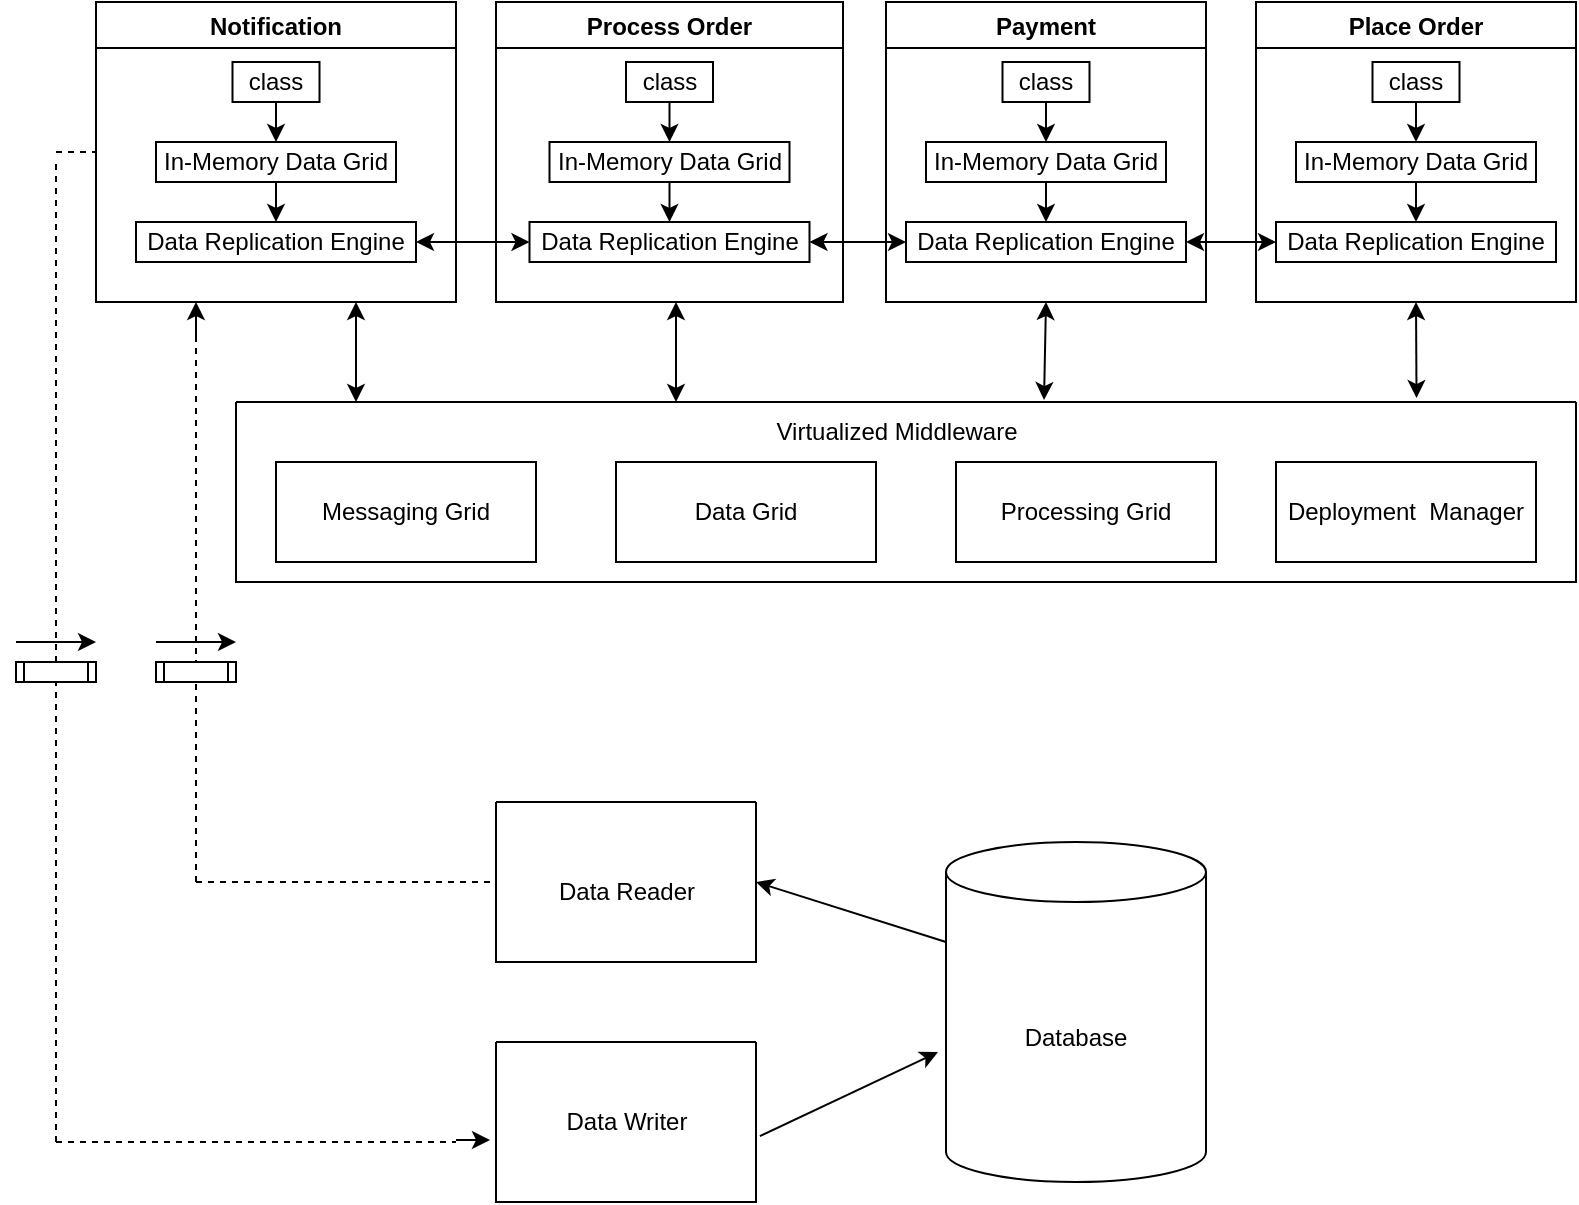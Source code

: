 <mxfile version="20.2.8" type="github">
  <diagram id="4yuu9gXcL_emwKeABE3X" name="หน้า-1">
    <mxGraphModel dx="813" dy="542" grid="1" gridSize="10" guides="1" tooltips="1" connect="1" arrows="1" fold="1" page="1" pageScale="1" pageWidth="827" pageHeight="1169" math="0" shadow="0">
      <root>
        <mxCell id="0" />
        <mxCell id="1" parent="0" />
        <mxCell id="hAxprEwVptctf-NwSV-K-1" value="" style="swimlane;startSize=0;" vertex="1" parent="1">
          <mxGeometry x="120" y="230" width="670" height="90" as="geometry" />
        </mxCell>
        <mxCell id="hAxprEwVptctf-NwSV-K-74" value="Virtualized Middleware" style="text;html=1;align=center;verticalAlign=middle;resizable=0;points=[];autosize=1;strokeColor=none;fillColor=none;" vertex="1" parent="hAxprEwVptctf-NwSV-K-1">
          <mxGeometry x="260" width="140" height="30" as="geometry" />
        </mxCell>
        <mxCell id="hAxprEwVptctf-NwSV-K-75" value="Deployment &amp;nbsp;Manager" style="rounded=0;whiteSpace=wrap;html=1;" vertex="1" parent="hAxprEwVptctf-NwSV-K-1">
          <mxGeometry x="520" y="30" width="130" height="50" as="geometry" />
        </mxCell>
        <mxCell id="hAxprEwVptctf-NwSV-K-79" value="Processing Grid" style="rounded=0;whiteSpace=wrap;html=1;" vertex="1" parent="hAxprEwVptctf-NwSV-K-1">
          <mxGeometry x="360" y="30" width="130" height="50" as="geometry" />
        </mxCell>
        <mxCell id="hAxprEwVptctf-NwSV-K-80" value="Data Grid" style="rounded=0;whiteSpace=wrap;html=1;" vertex="1" parent="hAxprEwVptctf-NwSV-K-1">
          <mxGeometry x="190" y="30" width="130" height="50" as="geometry" />
        </mxCell>
        <mxCell id="hAxprEwVptctf-NwSV-K-81" value="Messaging Grid" style="rounded=0;whiteSpace=wrap;html=1;" vertex="1" parent="hAxprEwVptctf-NwSV-K-1">
          <mxGeometry x="20" y="30" width="130" height="50" as="geometry" />
        </mxCell>
        <mxCell id="hAxprEwVptctf-NwSV-K-4" value="Place Order" style="swimlane;" vertex="1" parent="1">
          <mxGeometry x="630" y="30" width="160" height="150" as="geometry" />
        </mxCell>
        <mxCell id="hAxprEwVptctf-NwSV-K-15" value="class" style="rounded=0;whiteSpace=wrap;html=1;" vertex="1" parent="hAxprEwVptctf-NwSV-K-4">
          <mxGeometry x="58.25" y="30" width="43.5" height="20" as="geometry" />
        </mxCell>
        <mxCell id="hAxprEwVptctf-NwSV-K-19" value="In-Memory Data Grid" style="rounded=0;whiteSpace=wrap;html=1;" vertex="1" parent="hAxprEwVptctf-NwSV-K-4">
          <mxGeometry x="20" y="70" width="120" height="20" as="geometry" />
        </mxCell>
        <mxCell id="hAxprEwVptctf-NwSV-K-24" value="Data Replication Engine" style="rounded=0;whiteSpace=wrap;html=1;" vertex="1" parent="hAxprEwVptctf-NwSV-K-4">
          <mxGeometry x="10" y="110" width="140" height="20" as="geometry" />
        </mxCell>
        <mxCell id="hAxprEwVptctf-NwSV-K-31" value="" style="endArrow=classic;html=1;rounded=0;exitX=0.5;exitY=1;exitDx=0;exitDy=0;entryX=0.5;entryY=0;entryDx=0;entryDy=0;" edge="1" parent="hAxprEwVptctf-NwSV-K-4" source="hAxprEwVptctf-NwSV-K-15" target="hAxprEwVptctf-NwSV-K-19">
          <mxGeometry width="50" height="50" relative="1" as="geometry">
            <mxPoint x="-200" y="360" as="sourcePoint" />
            <mxPoint x="20" y="160" as="targetPoint" />
          </mxGeometry>
        </mxCell>
        <mxCell id="hAxprEwVptctf-NwSV-K-6" value="Payment" style="swimlane;" vertex="1" parent="1">
          <mxGeometry x="445" y="30" width="160" height="150" as="geometry" />
        </mxCell>
        <mxCell id="hAxprEwVptctf-NwSV-K-16" value="class" style="rounded=0;whiteSpace=wrap;html=1;" vertex="1" parent="hAxprEwVptctf-NwSV-K-6">
          <mxGeometry x="58.25" y="30" width="43.5" height="20" as="geometry" />
        </mxCell>
        <mxCell id="hAxprEwVptctf-NwSV-K-20" value="In-Memory Data Grid" style="rounded=0;whiteSpace=wrap;html=1;" vertex="1" parent="hAxprEwVptctf-NwSV-K-6">
          <mxGeometry x="20" y="70" width="120" height="20" as="geometry" />
        </mxCell>
        <mxCell id="hAxprEwVptctf-NwSV-K-27" value="Data Replication Engine" style="rounded=0;whiteSpace=wrap;html=1;" vertex="1" parent="hAxprEwVptctf-NwSV-K-6">
          <mxGeometry x="10" y="110" width="140" height="20" as="geometry" />
        </mxCell>
        <mxCell id="hAxprEwVptctf-NwSV-K-36" value="" style="endArrow=classic;html=1;rounded=0;exitX=0.5;exitY=1;exitDx=0;exitDy=0;entryX=0.5;entryY=0;entryDx=0;entryDy=0;" edge="1" parent="hAxprEwVptctf-NwSV-K-6" source="hAxprEwVptctf-NwSV-K-20" target="hAxprEwVptctf-NwSV-K-27">
          <mxGeometry width="50" height="50" relative="1" as="geometry">
            <mxPoint x="95" y="100" as="sourcePoint" />
            <mxPoint x="95" y="120" as="targetPoint" />
          </mxGeometry>
        </mxCell>
        <mxCell id="hAxprEwVptctf-NwSV-K-7" value="Process Order" style="swimlane;" vertex="1" parent="1">
          <mxGeometry x="250" y="30" width="173.5" height="150" as="geometry" />
        </mxCell>
        <mxCell id="hAxprEwVptctf-NwSV-K-17" value="class" style="rounded=0;whiteSpace=wrap;html=1;" vertex="1" parent="hAxprEwVptctf-NwSV-K-7">
          <mxGeometry x="65" y="30" width="43.5" height="20" as="geometry" />
        </mxCell>
        <mxCell id="hAxprEwVptctf-NwSV-K-21" value="In-Memory Data Grid" style="rounded=0;whiteSpace=wrap;html=1;" vertex="1" parent="hAxprEwVptctf-NwSV-K-7">
          <mxGeometry x="26.75" y="70" width="120" height="20" as="geometry" />
        </mxCell>
        <mxCell id="hAxprEwVptctf-NwSV-K-28" value="Data Replication Engine" style="rounded=0;whiteSpace=wrap;html=1;" vertex="1" parent="hAxprEwVptctf-NwSV-K-7">
          <mxGeometry x="16.75" y="110" width="140" height="20" as="geometry" />
        </mxCell>
        <mxCell id="hAxprEwVptctf-NwSV-K-33" value="" style="endArrow=classic;html=1;rounded=0;exitX=0.5;exitY=1;exitDx=0;exitDy=0;entryX=0.5;entryY=0;entryDx=0;entryDy=0;" edge="1" parent="hAxprEwVptctf-NwSV-K-7" source="hAxprEwVptctf-NwSV-K-17" target="hAxprEwVptctf-NwSV-K-21">
          <mxGeometry width="50" height="50" relative="1" as="geometry">
            <mxPoint x="100" y="60" as="sourcePoint" />
            <mxPoint x="100" y="80" as="targetPoint" />
          </mxGeometry>
        </mxCell>
        <mxCell id="hAxprEwVptctf-NwSV-K-37" value="" style="endArrow=classic;html=1;rounded=0;exitX=0.5;exitY=1;exitDx=0;exitDy=0;entryX=0.5;entryY=0;entryDx=0;entryDy=0;" edge="1" parent="hAxprEwVptctf-NwSV-K-7" source="hAxprEwVptctf-NwSV-K-21" target="hAxprEwVptctf-NwSV-K-28">
          <mxGeometry width="50" height="50" relative="1" as="geometry">
            <mxPoint x="80" y="90" as="sourcePoint" />
            <mxPoint x="80" y="110" as="targetPoint" />
          </mxGeometry>
        </mxCell>
        <mxCell id="hAxprEwVptctf-NwSV-K-8" value="Notification" style="swimlane;" vertex="1" parent="1">
          <mxGeometry x="50" y="30" width="180" height="150" as="geometry" />
        </mxCell>
        <mxCell id="hAxprEwVptctf-NwSV-K-18" value="class" style="rounded=0;whiteSpace=wrap;html=1;" vertex="1" parent="hAxprEwVptctf-NwSV-K-8">
          <mxGeometry x="68.25" y="30" width="43.5" height="20" as="geometry" />
        </mxCell>
        <mxCell id="hAxprEwVptctf-NwSV-K-22" value="In-Memory Data Grid" style="rounded=0;whiteSpace=wrap;html=1;" vertex="1" parent="hAxprEwVptctf-NwSV-K-8">
          <mxGeometry x="30" y="70" width="120" height="20" as="geometry" />
        </mxCell>
        <mxCell id="hAxprEwVptctf-NwSV-K-29" value="Data Replication Engine" style="rounded=0;whiteSpace=wrap;html=1;" vertex="1" parent="hAxprEwVptctf-NwSV-K-8">
          <mxGeometry x="20" y="110" width="140" height="20" as="geometry" />
        </mxCell>
        <mxCell id="hAxprEwVptctf-NwSV-K-34" value="" style="endArrow=classic;html=1;rounded=0;exitX=0.5;exitY=1;exitDx=0;exitDy=0;entryX=0.5;entryY=0;entryDx=0;entryDy=0;" edge="1" parent="hAxprEwVptctf-NwSV-K-8" source="hAxprEwVptctf-NwSV-K-18" target="hAxprEwVptctf-NwSV-K-22">
          <mxGeometry width="50" height="50" relative="1" as="geometry">
            <mxPoint x="80" y="60" as="sourcePoint" />
            <mxPoint x="80" y="80" as="targetPoint" />
          </mxGeometry>
        </mxCell>
        <mxCell id="hAxprEwVptctf-NwSV-K-38" value="" style="endArrow=classic;html=1;rounded=0;exitX=0.5;exitY=1;exitDx=0;exitDy=0;entryX=0.5;entryY=0;entryDx=0;entryDy=0;" edge="1" parent="hAxprEwVptctf-NwSV-K-8" source="hAxprEwVptctf-NwSV-K-22" target="hAxprEwVptctf-NwSV-K-29">
          <mxGeometry width="50" height="50" relative="1" as="geometry">
            <mxPoint x="100" y="100" as="sourcePoint" />
            <mxPoint x="100" y="120" as="targetPoint" />
          </mxGeometry>
        </mxCell>
        <mxCell id="hAxprEwVptctf-NwSV-K-9" value="" style="swimlane;startSize=0;" vertex="1" parent="1">
          <mxGeometry x="250" y="430" width="130" height="80" as="geometry" />
        </mxCell>
        <mxCell id="hAxprEwVptctf-NwSV-K-12" value="Data Reader" style="text;html=1;align=center;verticalAlign=middle;resizable=0;points=[];autosize=1;strokeColor=none;fillColor=none;" vertex="1" parent="hAxprEwVptctf-NwSV-K-9">
          <mxGeometry x="20" y="30" width="90" height="30" as="geometry" />
        </mxCell>
        <mxCell id="hAxprEwVptctf-NwSV-K-10" value="" style="swimlane;startSize=0;" vertex="1" parent="1">
          <mxGeometry x="250" y="550" width="130" height="80" as="geometry" />
        </mxCell>
        <mxCell id="hAxprEwVptctf-NwSV-K-13" value="Data Writer" style="text;html=1;align=center;verticalAlign=middle;resizable=0;points=[];autosize=1;strokeColor=none;fillColor=none;" vertex="1" parent="hAxprEwVptctf-NwSV-K-10">
          <mxGeometry x="25" y="25" width="80" height="30" as="geometry" />
        </mxCell>
        <mxCell id="hAxprEwVptctf-NwSV-K-14" value="Database" style="shape=cylinder3;whiteSpace=wrap;html=1;boundedLbl=1;backgroundOutline=1;size=15;" vertex="1" parent="1">
          <mxGeometry x="475" y="450" width="130" height="170" as="geometry" />
        </mxCell>
        <mxCell id="hAxprEwVptctf-NwSV-K-32" value="" style="endArrow=classic;html=1;rounded=0;exitX=0.5;exitY=1;exitDx=0;exitDy=0;" edge="1" parent="1" source="hAxprEwVptctf-NwSV-K-16">
          <mxGeometry width="50" height="50" relative="1" as="geometry">
            <mxPoint x="530" y="90" as="sourcePoint" />
            <mxPoint x="525" y="100" as="targetPoint" />
          </mxGeometry>
        </mxCell>
        <mxCell id="hAxprEwVptctf-NwSV-K-35" value="" style="endArrow=classic;html=1;rounded=0;exitX=0.5;exitY=1;exitDx=0;exitDy=0;" edge="1" parent="1" source="hAxprEwVptctf-NwSV-K-19">
          <mxGeometry width="50" height="50" relative="1" as="geometry">
            <mxPoint x="720" y="130" as="sourcePoint" />
            <mxPoint x="710" y="140" as="targetPoint" />
          </mxGeometry>
        </mxCell>
        <mxCell id="hAxprEwVptctf-NwSV-K-39" value="" style="endArrow=classic;startArrow=classic;html=1;rounded=0;entryX=0;entryY=0.5;entryDx=0;entryDy=0;exitX=1;exitY=0.5;exitDx=0;exitDy=0;" edge="1" parent="1" source="hAxprEwVptctf-NwSV-K-29" target="hAxprEwVptctf-NwSV-K-28">
          <mxGeometry width="50" height="50" relative="1" as="geometry">
            <mxPoint x="260" y="340" as="sourcePoint" />
            <mxPoint x="310" y="290" as="targetPoint" />
          </mxGeometry>
        </mxCell>
        <mxCell id="hAxprEwVptctf-NwSV-K-40" value="" style="endArrow=classic;startArrow=classic;html=1;rounded=0;exitX=1;exitY=0.5;exitDx=0;exitDy=0;entryX=0;entryY=0.5;entryDx=0;entryDy=0;" edge="1" parent="1" source="hAxprEwVptctf-NwSV-K-28" target="hAxprEwVptctf-NwSV-K-27">
          <mxGeometry width="50" height="50" relative="1" as="geometry">
            <mxPoint x="440" y="150" as="sourcePoint" />
            <mxPoint x="450" y="150" as="targetPoint" />
          </mxGeometry>
        </mxCell>
        <mxCell id="hAxprEwVptctf-NwSV-K-41" value="" style="endArrow=classic;startArrow=classic;html=1;rounded=0;exitX=1;exitY=0.5;exitDx=0;exitDy=0;" edge="1" parent="1" source="hAxprEwVptctf-NwSV-K-27">
          <mxGeometry width="50" height="50" relative="1" as="geometry">
            <mxPoint x="620" y="150" as="sourcePoint" />
            <mxPoint x="640" y="150" as="targetPoint" />
          </mxGeometry>
        </mxCell>
        <mxCell id="hAxprEwVptctf-NwSV-K-42" value="" style="endArrow=classic;startArrow=classic;html=1;rounded=0;entryX=0.881;entryY=-0.022;entryDx=0;entryDy=0;exitX=0.5;exitY=1;exitDx=0;exitDy=0;entryPerimeter=0;" edge="1" parent="1" source="hAxprEwVptctf-NwSV-K-4" target="hAxprEwVptctf-NwSV-K-1">
          <mxGeometry width="50" height="50" relative="1" as="geometry">
            <mxPoint x="700" y="200" as="sourcePoint" />
            <mxPoint x="756.75" y="200" as="targetPoint" />
          </mxGeometry>
        </mxCell>
        <mxCell id="hAxprEwVptctf-NwSV-K-43" value="" style="endArrow=classic;startArrow=classic;html=1;rounded=0;exitX=0.5;exitY=1;exitDx=0;exitDy=0;entryX=0.603;entryY=-0.011;entryDx=0;entryDy=0;entryPerimeter=0;" edge="1" parent="1" source="hAxprEwVptctf-NwSV-K-6" target="hAxprEwVptctf-NwSV-K-1">
          <mxGeometry width="50" height="50" relative="1" as="geometry">
            <mxPoint x="510" y="190" as="sourcePoint" />
            <mxPoint x="525" y="220" as="targetPoint" />
          </mxGeometry>
        </mxCell>
        <mxCell id="hAxprEwVptctf-NwSV-K-44" value="" style="endArrow=classic;startArrow=classic;html=1;rounded=0;" edge="1" parent="1">
          <mxGeometry width="50" height="50" relative="1" as="geometry">
            <mxPoint x="340" y="180" as="sourcePoint" />
            <mxPoint x="340" y="230" as="targetPoint" />
          </mxGeometry>
        </mxCell>
        <mxCell id="hAxprEwVptctf-NwSV-K-52" value="" style="endArrow=none;dashed=1;html=1;rounded=0;entryX=0;entryY=0.5;entryDx=0;entryDy=0;" edge="1" parent="1" target="hAxprEwVptctf-NwSV-K-8">
          <mxGeometry width="50" height="50" relative="1" as="geometry">
            <mxPoint x="30" y="105" as="sourcePoint" />
            <mxPoint x="340" y="260" as="targetPoint" />
            <Array as="points" />
          </mxGeometry>
        </mxCell>
        <mxCell id="hAxprEwVptctf-NwSV-K-53" value="" style="endArrow=none;dashed=1;html=1;rounded=0;startArrow=none;" edge="1" parent="1" source="hAxprEwVptctf-NwSV-K-59">
          <mxGeometry width="50" height="50" relative="1" as="geometry">
            <mxPoint x="30" y="600" as="sourcePoint" />
            <mxPoint x="30" y="110" as="targetPoint" />
          </mxGeometry>
        </mxCell>
        <mxCell id="hAxprEwVptctf-NwSV-K-56" value="" style="endArrow=none;dashed=1;html=1;rounded=0;" edge="1" parent="1">
          <mxGeometry width="50" height="50" relative="1" as="geometry">
            <mxPoint x="30" y="600" as="sourcePoint" />
            <mxPoint x="230" y="600" as="targetPoint" />
          </mxGeometry>
        </mxCell>
        <mxCell id="hAxprEwVptctf-NwSV-K-58" value="" style="endArrow=classic;html=1;rounded=0;entryX=-0.023;entryY=0.613;entryDx=0;entryDy=0;entryPerimeter=0;" edge="1" parent="1" target="hAxprEwVptctf-NwSV-K-10">
          <mxGeometry width="50" height="50" relative="1" as="geometry">
            <mxPoint x="230" y="599" as="sourcePoint" />
            <mxPoint x="340" y="370" as="targetPoint" />
          </mxGeometry>
        </mxCell>
        <mxCell id="hAxprEwVptctf-NwSV-K-59" value="" style="shape=process;whiteSpace=wrap;html=1;backgroundOutline=1;" vertex="1" parent="1">
          <mxGeometry x="10" y="360" width="40" height="10" as="geometry" />
        </mxCell>
        <mxCell id="hAxprEwVptctf-NwSV-K-62" value="" style="endArrow=none;dashed=1;html=1;rounded=0;" edge="1" parent="1" target="hAxprEwVptctf-NwSV-K-59">
          <mxGeometry width="50" height="50" relative="1" as="geometry">
            <mxPoint x="30" y="600" as="sourcePoint" />
            <mxPoint x="30" y="110" as="targetPoint" />
          </mxGeometry>
        </mxCell>
        <mxCell id="hAxprEwVptctf-NwSV-K-64" value="" style="endArrow=none;dashed=1;html=1;rounded=0;" edge="1" parent="1">
          <mxGeometry width="50" height="50" relative="1" as="geometry">
            <mxPoint x="100" y="470" as="sourcePoint" />
            <mxPoint x="100" y="200" as="targetPoint" />
          </mxGeometry>
        </mxCell>
        <mxCell id="hAxprEwVptctf-NwSV-K-65" value="" style="endArrow=classic;startArrow=classic;html=1;rounded=0;" edge="1" parent="1">
          <mxGeometry width="50" height="50" relative="1" as="geometry">
            <mxPoint x="180" y="180" as="sourcePoint" />
            <mxPoint x="180" y="230" as="targetPoint" />
          </mxGeometry>
        </mxCell>
        <mxCell id="hAxprEwVptctf-NwSV-K-66" value="" style="endArrow=classic;html=1;rounded=0;" edge="1" parent="1">
          <mxGeometry width="50" height="50" relative="1" as="geometry">
            <mxPoint x="100" y="200" as="sourcePoint" />
            <mxPoint x="100" y="180" as="targetPoint" />
          </mxGeometry>
        </mxCell>
        <mxCell id="hAxprEwVptctf-NwSV-K-67" value="" style="endArrow=none;dashed=1;html=1;rounded=0;entryX=0;entryY=0.5;entryDx=0;entryDy=0;" edge="1" parent="1" target="hAxprEwVptctf-NwSV-K-9">
          <mxGeometry width="50" height="50" relative="1" as="geometry">
            <mxPoint x="100" y="470" as="sourcePoint" />
            <mxPoint x="330" y="320" as="targetPoint" />
          </mxGeometry>
        </mxCell>
        <mxCell id="hAxprEwVptctf-NwSV-K-68" value="" style="shape=process;whiteSpace=wrap;html=1;backgroundOutline=1;" vertex="1" parent="1">
          <mxGeometry x="80" y="360" width="40" height="10" as="geometry" />
        </mxCell>
        <mxCell id="hAxprEwVptctf-NwSV-K-69" value="" style="endArrow=classic;html=1;rounded=0;" edge="1" parent="1">
          <mxGeometry width="50" height="50" relative="1" as="geometry">
            <mxPoint x="10" y="350" as="sourcePoint" />
            <mxPoint x="50" y="350" as="targetPoint" />
          </mxGeometry>
        </mxCell>
        <mxCell id="hAxprEwVptctf-NwSV-K-70" value="" style="endArrow=classic;html=1;rounded=0;" edge="1" parent="1">
          <mxGeometry width="50" height="50" relative="1" as="geometry">
            <mxPoint x="80" y="350" as="sourcePoint" />
            <mxPoint x="120" y="350" as="targetPoint" />
          </mxGeometry>
        </mxCell>
        <mxCell id="hAxprEwVptctf-NwSV-K-71" value="" style="endArrow=classic;html=1;rounded=0;exitX=1.015;exitY=0.588;exitDx=0;exitDy=0;exitPerimeter=0;entryX=-0.031;entryY=0.618;entryDx=0;entryDy=0;entryPerimeter=0;" edge="1" parent="1" source="hAxprEwVptctf-NwSV-K-10" target="hAxprEwVptctf-NwSV-K-14">
          <mxGeometry width="50" height="50" relative="1" as="geometry">
            <mxPoint x="280" y="390" as="sourcePoint" />
            <mxPoint x="330" y="340" as="targetPoint" />
          </mxGeometry>
        </mxCell>
        <mxCell id="hAxprEwVptctf-NwSV-K-72" value="" style="endArrow=classic;html=1;rounded=0;entryX=1;entryY=0.5;entryDx=0;entryDy=0;exitX=0;exitY=0;exitDx=0;exitDy=50;exitPerimeter=0;" edge="1" parent="1" source="hAxprEwVptctf-NwSV-K-14" target="hAxprEwVptctf-NwSV-K-9">
          <mxGeometry width="50" height="50" relative="1" as="geometry">
            <mxPoint x="470" y="500" as="sourcePoint" />
            <mxPoint x="330" y="340" as="targetPoint" />
          </mxGeometry>
        </mxCell>
      </root>
    </mxGraphModel>
  </diagram>
</mxfile>
